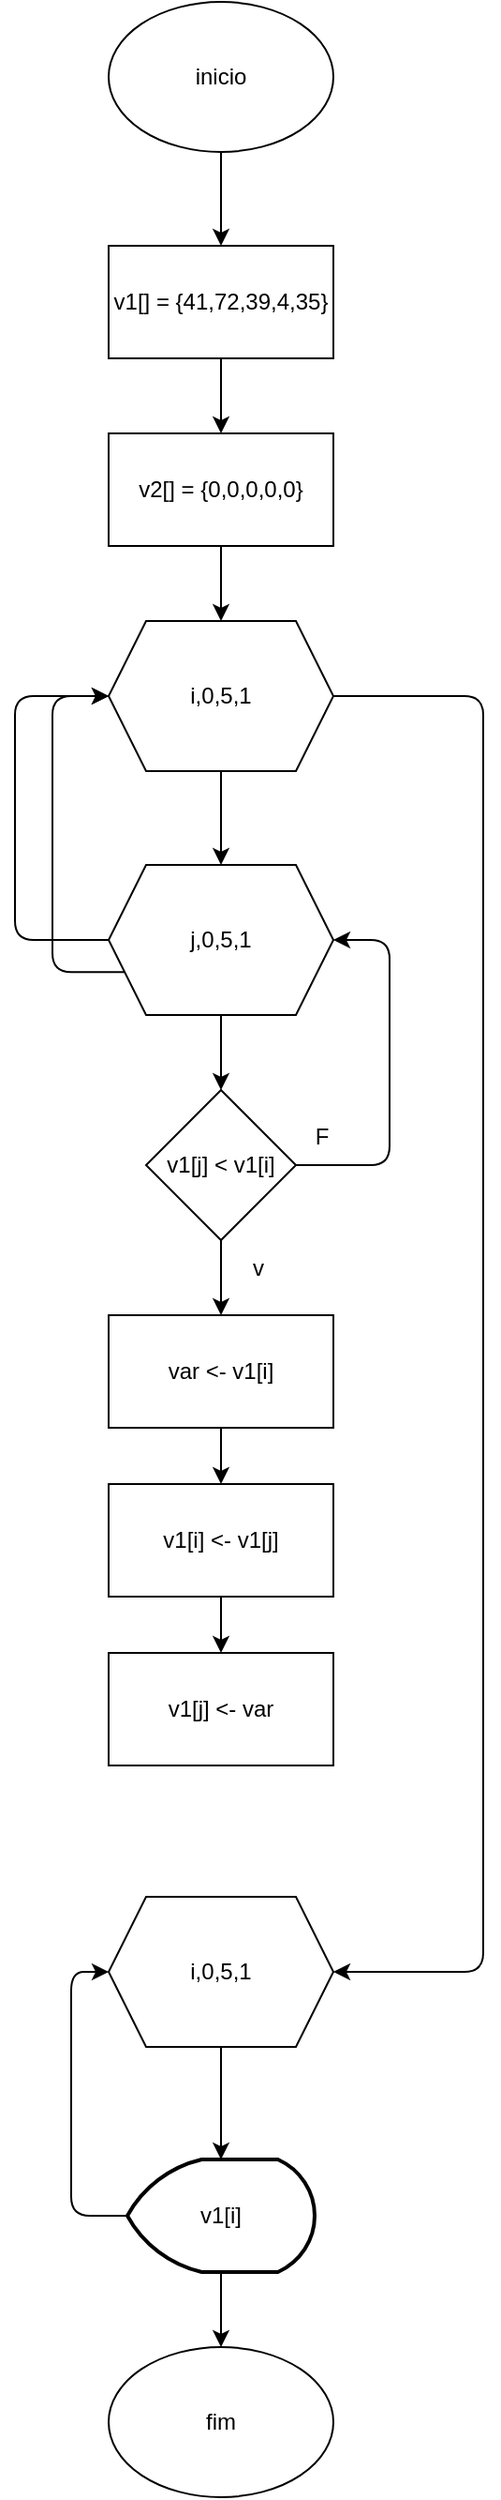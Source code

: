 <mxfile>
    <diagram id="nvmpLN8i68o3JKZwGIB4" name="Página-1">
        <mxGraphModel dx="539" dy="741" grid="1" gridSize="10" guides="1" tooltips="1" connect="1" arrows="1" fold="1" page="1" pageScale="1" pageWidth="827" pageHeight="1169" math="0" shadow="0">
            <root>
                <mxCell id="0"/>
                <mxCell id="1" parent="0"/>
                <mxCell id="2" value="" style="edgeStyle=none;html=1;" parent="1" source="3" target="5" edge="1">
                    <mxGeometry relative="1" as="geometry"/>
                </mxCell>
                <mxCell id="3" value="inicio" style="ellipse;whiteSpace=wrap;html=1;" parent="1" vertex="1">
                    <mxGeometry x="270" y="60" width="120" height="80" as="geometry"/>
                </mxCell>
                <mxCell id="4" value="" style="edgeStyle=none;html=1;" parent="1" source="5" target="7" edge="1">
                    <mxGeometry relative="1" as="geometry"/>
                </mxCell>
                <mxCell id="5" value="v1[] = {41,72,39,4,35}" style="whiteSpace=wrap;html=1;" parent="1" vertex="1">
                    <mxGeometry x="270" y="190" width="120" height="60" as="geometry"/>
                </mxCell>
                <mxCell id="6" value="" style="edgeStyle=elbowEdgeStyle;html=1;" parent="1" source="7" target="15" edge="1">
                    <mxGeometry relative="1" as="geometry"/>
                </mxCell>
                <mxCell id="7" value="v2[] = {0,0,0,0,0}" style="whiteSpace=wrap;html=1;" parent="1" vertex="1">
                    <mxGeometry x="270" y="290" width="120" height="60" as="geometry"/>
                </mxCell>
                <mxCell id="18" value="" style="edgeStyle=none;html=1;" parent="1" source="15" target="17" edge="1">
                    <mxGeometry relative="1" as="geometry"/>
                </mxCell>
                <mxCell id="52" style="edgeStyle=elbowEdgeStyle;html=1;exitX=1;exitY=0.5;exitDx=0;exitDy=0;entryX=1;entryY=0.5;entryDx=0;entryDy=0;" parent="1" source="15" target="45" edge="1">
                    <mxGeometry relative="1" as="geometry">
                        <Array as="points">
                            <mxPoint x="470" y="770"/>
                        </Array>
                    </mxGeometry>
                </mxCell>
                <mxCell id="15" value="i,0,5,1" style="shape=hexagon;perimeter=hexagonPerimeter2;whiteSpace=wrap;html=1;fixedSize=1;" parent="1" vertex="1">
                    <mxGeometry x="270" y="390" width="120" height="80" as="geometry"/>
                </mxCell>
                <mxCell id="24" value="" style="edgeStyle=none;html=1;" parent="1" source="17" target="23" edge="1">
                    <mxGeometry relative="1" as="geometry"/>
                </mxCell>
                <mxCell id="34" style="edgeStyle=elbowEdgeStyle;html=1;exitX=0;exitY=0.75;exitDx=0;exitDy=0;entryX=0;entryY=0.5;entryDx=0;entryDy=0;" parent="1" source="17" target="15" edge="1">
                    <mxGeometry relative="1" as="geometry">
                        <Array as="points">
                            <mxPoint x="240" y="510"/>
                        </Array>
                    </mxGeometry>
                </mxCell>
                <mxCell id="36" style="edgeStyle=elbowEdgeStyle;html=1;exitX=0;exitY=0.5;exitDx=0;exitDy=0;entryX=0;entryY=0.5;entryDx=0;entryDy=0;" parent="1" source="17" target="15" edge="1">
                    <mxGeometry relative="1" as="geometry">
                        <Array as="points">
                            <mxPoint x="220" y="490"/>
                        </Array>
                    </mxGeometry>
                </mxCell>
                <mxCell id="17" value="j,0,5,1" style="shape=hexagon;perimeter=hexagonPerimeter2;whiteSpace=wrap;html=1;fixedSize=1;" parent="1" vertex="1">
                    <mxGeometry x="270" y="520" width="120" height="80" as="geometry"/>
                </mxCell>
                <mxCell id="32" style="edgeStyle=elbowEdgeStyle;html=1;exitX=1;exitY=0.5;exitDx=0;exitDy=0;entryX=1;entryY=0.5;entryDx=0;entryDy=0;" parent="1" source="23" target="17" edge="1">
                    <mxGeometry relative="1" as="geometry">
                        <Array as="points">
                            <mxPoint x="420" y="620"/>
                        </Array>
                    </mxGeometry>
                </mxCell>
                <mxCell id="38" value="" style="edgeStyle=none;html=1;" parent="1" source="23" target="37" edge="1">
                    <mxGeometry relative="1" as="geometry"/>
                </mxCell>
                <mxCell id="23" value="v1[j] &amp;lt; v1[i]" style="rhombus;whiteSpace=wrap;html=1;" parent="1" vertex="1">
                    <mxGeometry x="290" y="640" width="80" height="80" as="geometry"/>
                </mxCell>
                <mxCell id="42" value="" style="edgeStyle=none;html=1;" parent="1" source="37" target="41" edge="1">
                    <mxGeometry relative="1" as="geometry"/>
                </mxCell>
                <mxCell id="37" value="var &amp;lt;- v1[i]" style="whiteSpace=wrap;html=1;" parent="1" vertex="1">
                    <mxGeometry x="270" y="760" width="120" height="60" as="geometry"/>
                </mxCell>
                <mxCell id="39" value="v" style="text;html=1;strokeColor=none;fillColor=none;align=center;verticalAlign=middle;whiteSpace=wrap;rounded=0;" parent="1" vertex="1">
                    <mxGeometry x="320" y="720" width="60" height="30" as="geometry"/>
                </mxCell>
                <mxCell id="40" value="F" style="text;html=1;strokeColor=none;fillColor=none;align=center;verticalAlign=middle;whiteSpace=wrap;rounded=0;" parent="1" vertex="1">
                    <mxGeometry x="354" y="650" width="60" height="30" as="geometry"/>
                </mxCell>
                <mxCell id="44" value="" style="edgeStyle=none;html=1;" parent="1" source="41" target="43" edge="1">
                    <mxGeometry relative="1" as="geometry"/>
                </mxCell>
                <mxCell id="41" value="v1[i] &amp;lt;- v1[j]" style="whiteSpace=wrap;html=1;" parent="1" vertex="1">
                    <mxGeometry x="270" y="850" width="120" height="60" as="geometry"/>
                </mxCell>
                <mxCell id="43" value="v1[j] &amp;lt;- var" style="whiteSpace=wrap;html=1;" parent="1" vertex="1">
                    <mxGeometry x="270" y="940" width="120" height="60" as="geometry"/>
                </mxCell>
                <mxCell id="47" value="" style="edgeStyle=none;html=1;" parent="1" source="45" edge="1">
                    <mxGeometry relative="1" as="geometry">
                        <mxPoint x="330" y="1210" as="targetPoint"/>
                    </mxGeometry>
                </mxCell>
                <mxCell id="45" value="i,0,5,1" style="shape=hexagon;perimeter=hexagonPerimeter2;whiteSpace=wrap;html=1;fixedSize=1;" parent="1" vertex="1">
                    <mxGeometry x="270" y="1070" width="120" height="80" as="geometry"/>
                </mxCell>
                <mxCell id="49" style="edgeStyle=elbowEdgeStyle;html=1;exitX=0;exitY=0.5;exitDx=0;exitDy=0;exitPerimeter=0;entryX=0;entryY=0.5;entryDx=0;entryDy=0;" parent="1" source="48" target="45" edge="1">
                    <mxGeometry relative="1" as="geometry">
                        <Array as="points">
                            <mxPoint x="250" y="1180"/>
                        </Array>
                    </mxGeometry>
                </mxCell>
                <mxCell id="51" value="" style="edgeStyle=elbowEdgeStyle;html=1;" parent="1" source="48" target="50" edge="1">
                    <mxGeometry relative="1" as="geometry"/>
                </mxCell>
                <mxCell id="48" value="v1[i]" style="strokeWidth=2;html=1;shape=mxgraph.flowchart.display;whiteSpace=wrap;" parent="1" vertex="1">
                    <mxGeometry x="280" y="1210" width="100" height="60" as="geometry"/>
                </mxCell>
                <mxCell id="50" value="fim" style="ellipse;whiteSpace=wrap;html=1;" parent="1" vertex="1">
                    <mxGeometry x="270" y="1310" width="120" height="80" as="geometry"/>
                </mxCell>
            </root>
        </mxGraphModel>
    </diagram>
</mxfile>